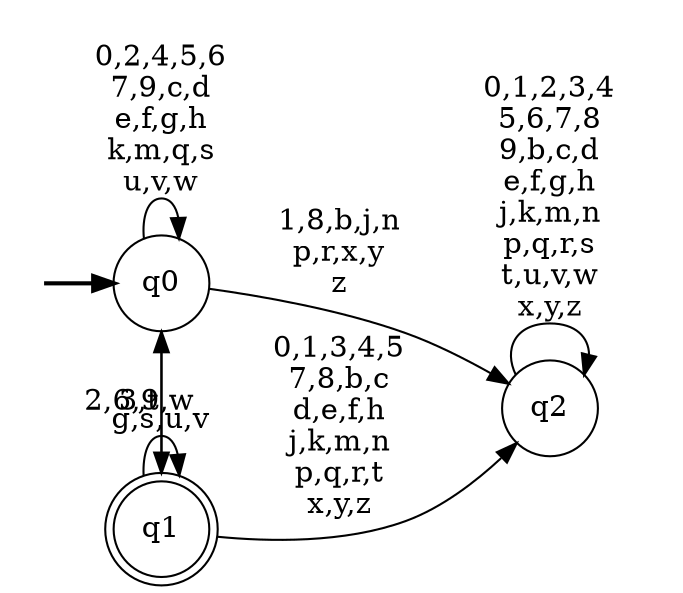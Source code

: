 digraph BlueStar {
__start0 [style = invis, shape = none, label = "", width = 0, height = 0];

rankdir=LR;
size="8,5";

s0 [style="filled", color="black", fillcolor="white" shape="circle", label="q0"];
s1 [style="rounded,filled", color="black", fillcolor="white" shape="doublecircle", label="q1"];
s2 [style="filled", color="black", fillcolor="white" shape="circle", label="q2"];
subgraph cluster_main { 
	graph [pad=".75", ranksep="0.15", nodesep="0.15"];
	 style=invis; 
	__start0 -> s0 [penwidth=2];
}
s0 -> s0 [label="0,2,4,5,6\n7,9,c,d\ne,f,g,h\nk,m,q,s\nu,v,w"];
s0 -> s1 [label="3,t"];
s0 -> s2 [label="1,8,b,j,n\np,r,x,y\nz"];
s1 -> s0 [label="2,6,9,w"];
s1 -> s1 [label="g,s,u,v"];
s1 -> s2 [label="0,1,3,4,5\n7,8,b,c\nd,e,f,h\nj,k,m,n\np,q,r,t\nx,y,z"];
s2 -> s2 [label="0,1,2,3,4\n5,6,7,8\n9,b,c,d\ne,f,g,h\nj,k,m,n\np,q,r,s\nt,u,v,w\nx,y,z"];

}